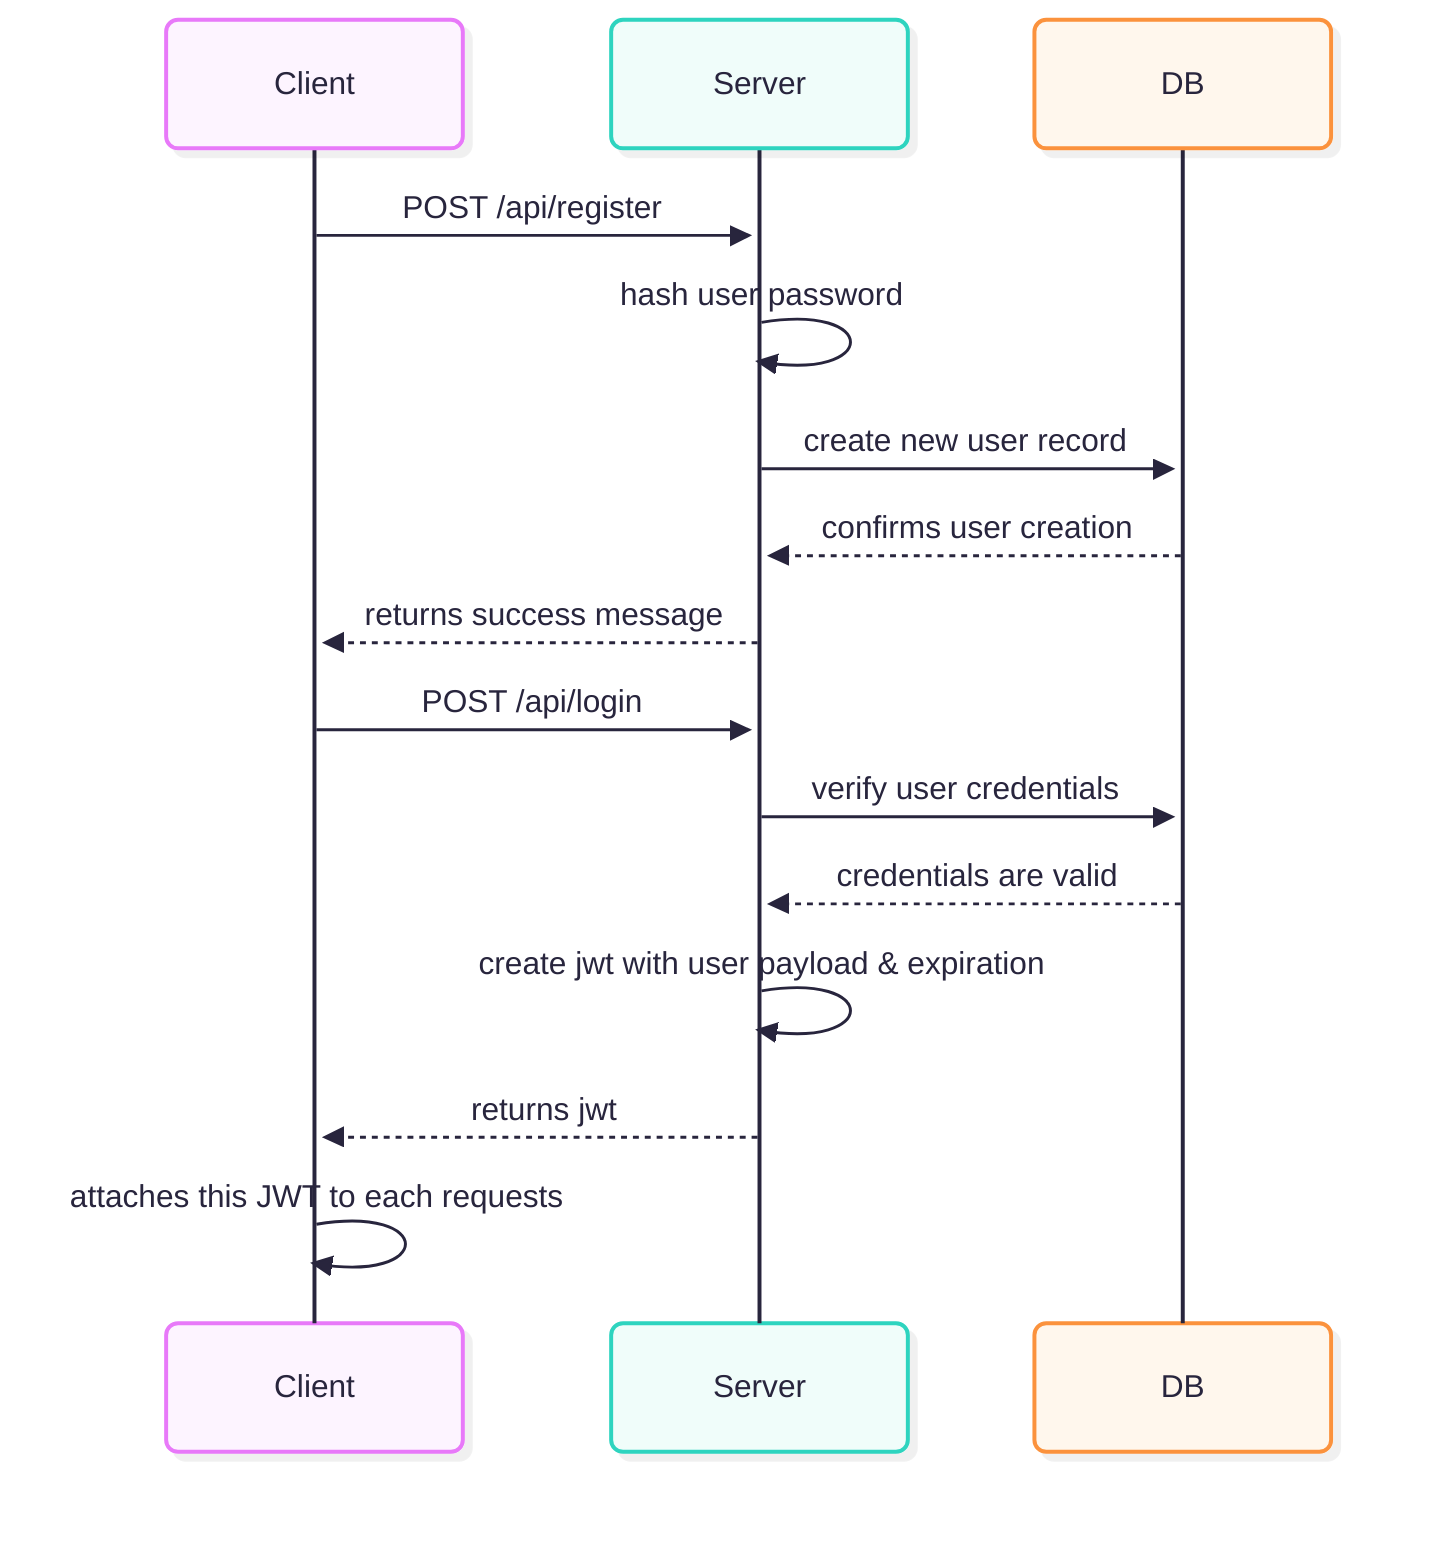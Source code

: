 ---
config:
  theme: redux-color
  look: neo
---
sequenceDiagram
    participant Client 
    participant Server 
    participant DB 

    %% --- User Registration --- %%

    Client->>Server: POST /api/register 
    Server->>Server: hash user password
    Server->>DB: create new user record
    DB-->>Server: confirms user creation
    Server-->>Client: returns success message


    %% --- User Login --- %%

    Client->>Server: POST /api/login 
    Server->>DB: verify user credentials
    DB-->>Server: credentials are valid
    Server->>Server: create jwt with user payload & expiration
    Server-->>Client: returns jwt
    Client->>Client: attaches this JWT to each requests